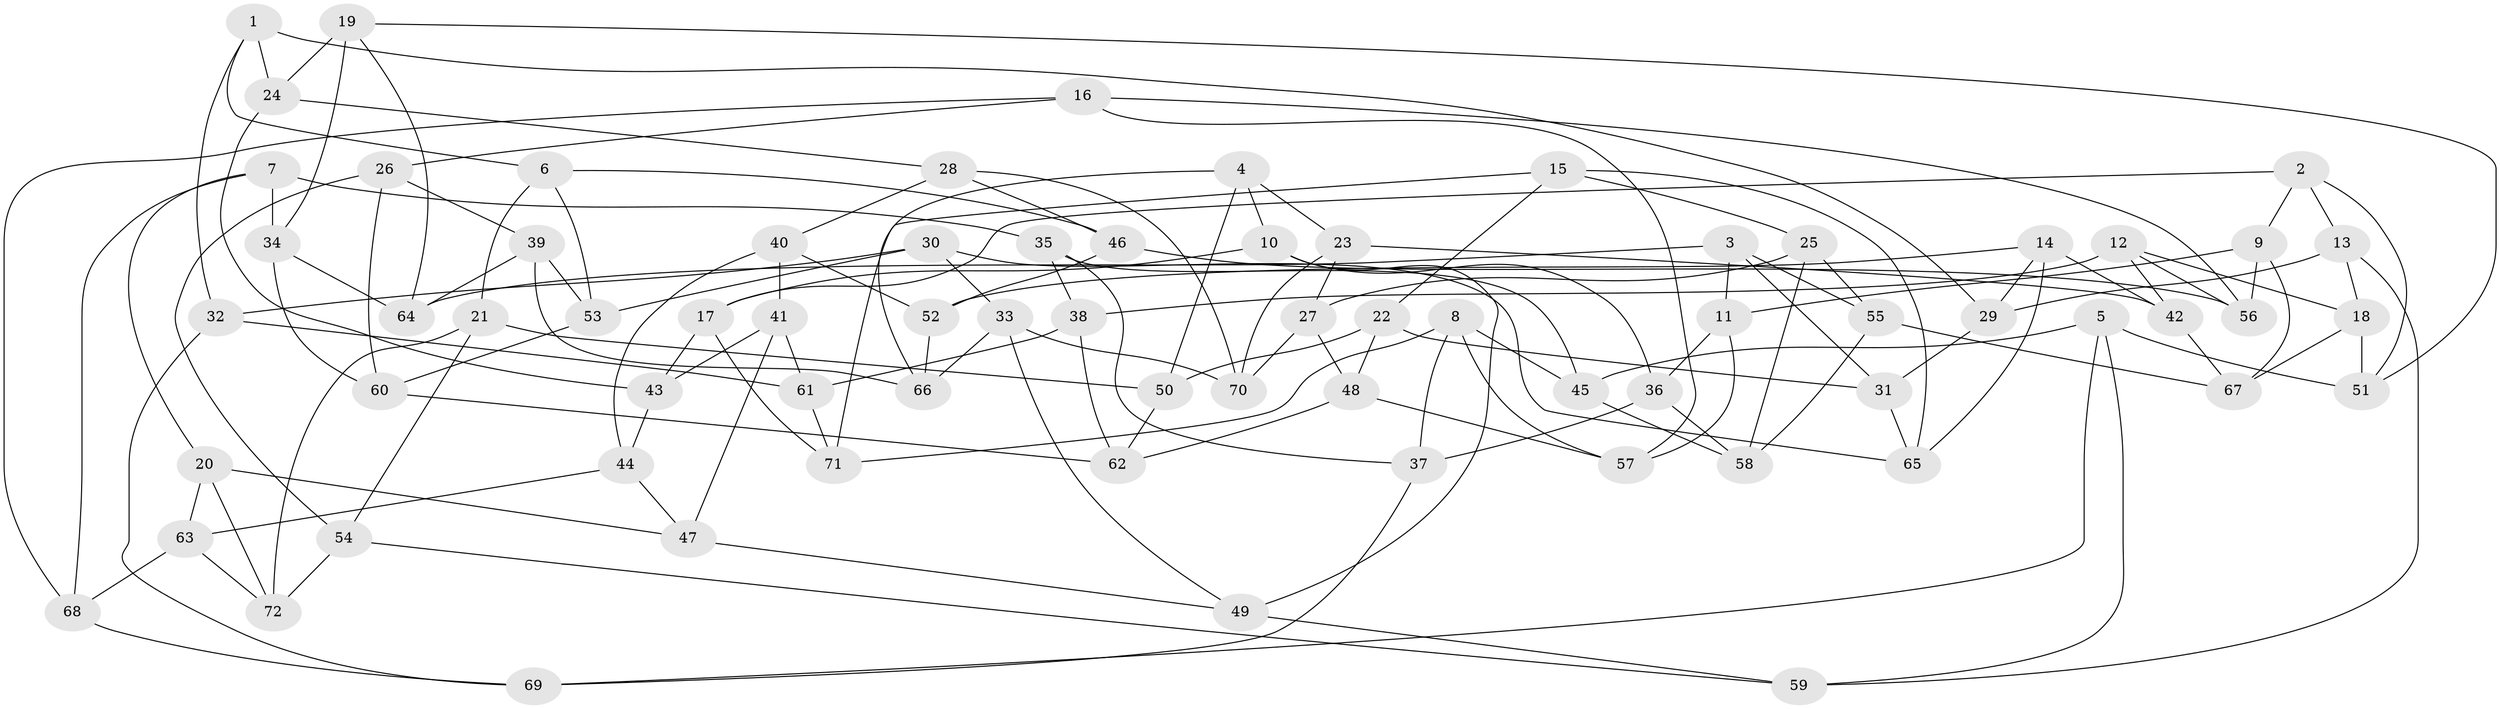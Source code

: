 // Generated by graph-tools (version 1.1) at 2025/57/03/09/25 04:57:03]
// undirected, 72 vertices, 144 edges
graph export_dot {
graph [start="1"]
  node [color=gray90,style=filled];
  1;
  2;
  3;
  4;
  5;
  6;
  7;
  8;
  9;
  10;
  11;
  12;
  13;
  14;
  15;
  16;
  17;
  18;
  19;
  20;
  21;
  22;
  23;
  24;
  25;
  26;
  27;
  28;
  29;
  30;
  31;
  32;
  33;
  34;
  35;
  36;
  37;
  38;
  39;
  40;
  41;
  42;
  43;
  44;
  45;
  46;
  47;
  48;
  49;
  50;
  51;
  52;
  53;
  54;
  55;
  56;
  57;
  58;
  59;
  60;
  61;
  62;
  63;
  64;
  65;
  66;
  67;
  68;
  69;
  70;
  71;
  72;
  1 -- 29;
  1 -- 6;
  1 -- 24;
  1 -- 32;
  2 -- 13;
  2 -- 9;
  2 -- 17;
  2 -- 51;
  3 -- 11;
  3 -- 55;
  3 -- 31;
  3 -- 64;
  4 -- 50;
  4 -- 10;
  4 -- 23;
  4 -- 66;
  5 -- 51;
  5 -- 45;
  5 -- 59;
  5 -- 69;
  6 -- 46;
  6 -- 21;
  6 -- 53;
  7 -- 20;
  7 -- 68;
  7 -- 34;
  7 -- 35;
  8 -- 45;
  8 -- 57;
  8 -- 71;
  8 -- 37;
  9 -- 56;
  9 -- 11;
  9 -- 67;
  10 -- 17;
  10 -- 36;
  10 -- 49;
  11 -- 57;
  11 -- 36;
  12 -- 56;
  12 -- 18;
  12 -- 38;
  12 -- 42;
  13 -- 18;
  13 -- 29;
  13 -- 59;
  14 -- 29;
  14 -- 65;
  14 -- 52;
  14 -- 42;
  15 -- 22;
  15 -- 25;
  15 -- 71;
  15 -- 65;
  16 -- 68;
  16 -- 57;
  16 -- 56;
  16 -- 26;
  17 -- 43;
  17 -- 71;
  18 -- 67;
  18 -- 51;
  19 -- 24;
  19 -- 64;
  19 -- 51;
  19 -- 34;
  20 -- 63;
  20 -- 47;
  20 -- 72;
  21 -- 54;
  21 -- 50;
  21 -- 72;
  22 -- 48;
  22 -- 31;
  22 -- 50;
  23 -- 42;
  23 -- 27;
  23 -- 70;
  24 -- 43;
  24 -- 28;
  25 -- 55;
  25 -- 58;
  25 -- 27;
  26 -- 39;
  26 -- 54;
  26 -- 60;
  27 -- 70;
  27 -- 48;
  28 -- 70;
  28 -- 46;
  28 -- 40;
  29 -- 31;
  30 -- 53;
  30 -- 33;
  30 -- 32;
  30 -- 65;
  31 -- 65;
  32 -- 69;
  32 -- 61;
  33 -- 49;
  33 -- 70;
  33 -- 66;
  34 -- 64;
  34 -- 60;
  35 -- 37;
  35 -- 38;
  35 -- 45;
  36 -- 37;
  36 -- 58;
  37 -- 69;
  38 -- 62;
  38 -- 61;
  39 -- 64;
  39 -- 53;
  39 -- 66;
  40 -- 44;
  40 -- 41;
  40 -- 52;
  41 -- 61;
  41 -- 47;
  41 -- 43;
  42 -- 67;
  43 -- 44;
  44 -- 63;
  44 -- 47;
  45 -- 58;
  46 -- 56;
  46 -- 52;
  47 -- 49;
  48 -- 62;
  48 -- 57;
  49 -- 59;
  50 -- 62;
  52 -- 66;
  53 -- 60;
  54 -- 72;
  54 -- 59;
  55 -- 58;
  55 -- 67;
  60 -- 62;
  61 -- 71;
  63 -- 72;
  63 -- 68;
  68 -- 69;
}
